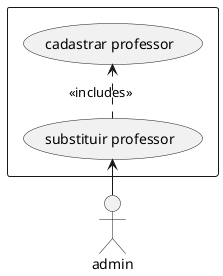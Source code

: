 @startuml
left to right direction
skinparam packagestyle rectangle
actor admin
rectangle {
    admin -> (substituir professor)
    (substituir professor) .> (cadastrar professor): <<includes>>
}
@enduml